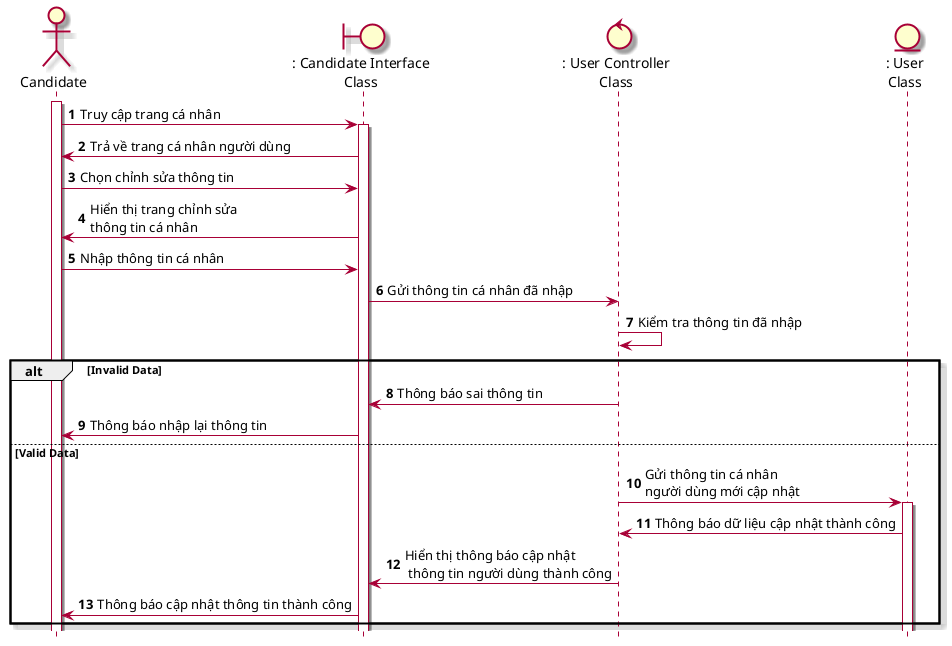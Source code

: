 @startuml SeqQuanLyHoSoCaNhan
skin rose
hide footbox
actor candidate as "Candidate"
boundary candidateInterface as ": Candidate Interface\nClass"
control userController as ": User Controller\nClass"
entity User as ": User\nClass"
autonumber
candidate++
candidate-> candidateInterface++: Truy cập trang cá nhân
candidateInterface->candidate: Trả về trang cá nhân người dùng
candidate-> candidateInterface: Chọn chỉnh sửa thông tin
candidateInterface-> candidate: Hiển thị trang chỉnh sửa\nthông tin cá nhân
candidate -> candidateInterface: Nhập thông tin cá nhân
candidateInterface->userController: Gửi thông tin cá nhân đã nhập
userController->userController: Kiểm tra thông tin đã nhập
alt Invalid Data
userController -> candidateInterface: Thông báo sai thông tin 
candidateInterface -> candidate: Thông báo nhập lại thông tin
else Valid Data
userController -> User++: Gửi thông tin cá nhân \nngười dùng mới cập nhật
User -> userController: Thông báo dữ liệu cập nhật thành công
userController -> candidateInterface: Hiển thị thông báo cập nhật\n thông tin người dùng thành công
candidateInterface -> candidate: Thông báo cập nhật thông tin thành công
end
@enduml